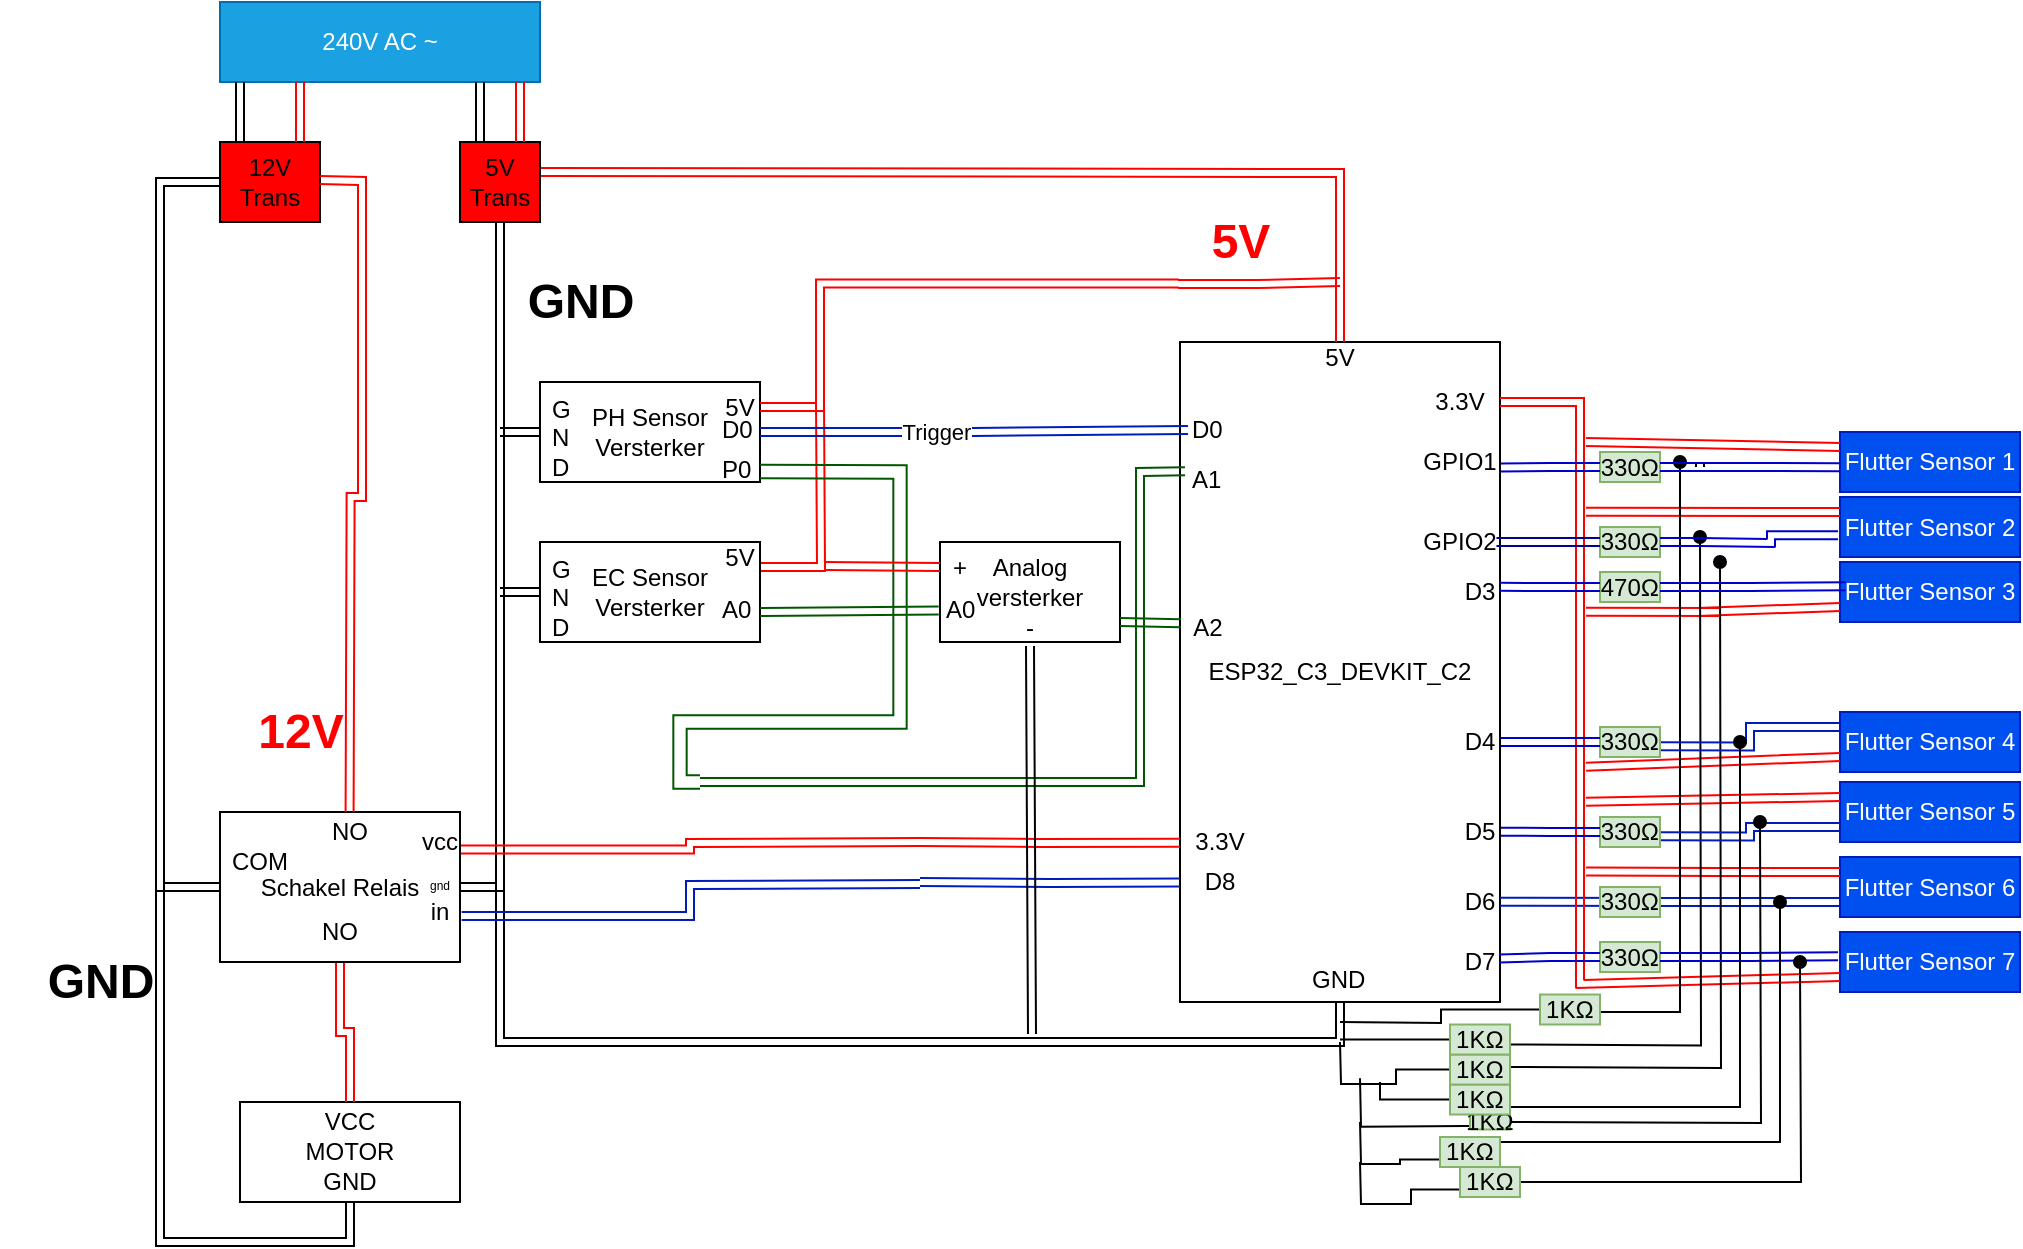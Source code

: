 <mxfile version="25.0.3">
  <diagram name="Pagina-1" id="FTkDus6LmI__mnNcwHTE">
    <mxGraphModel dx="2327" dy="861" grid="1" gridSize="10" guides="1" tooltips="1" connect="1" arrows="1" fold="1" page="1" pageScale="1" pageWidth="827" pageHeight="1169" math="0" shadow="0">
      <root>
        <mxCell id="0" />
        <mxCell id="1" parent="0" />
        <mxCell id="SRVCZ6UlInMh2GYLfJY8-31" value="Flutter Sensor 1" style="html=1;whiteSpace=wrap;fillColor=#0050ef;fontColor=#ffffff;strokeColor=#001DBC;" parent="1" vertex="1">
          <mxGeometry x="730" y="225" width="90" height="30" as="geometry" />
        </mxCell>
        <mxCell id="SRVCZ6UlInMh2GYLfJY8-32" value="Flutter Sensor 2" style="html=1;whiteSpace=wrap;fillColor=#0050ef;fontColor=#ffffff;strokeColor=#001DBC;" parent="1" vertex="1">
          <mxGeometry x="730" y="257.5" width="90" height="30" as="geometry" />
        </mxCell>
        <mxCell id="SRVCZ6UlInMh2GYLfJY8-33" value="Flutter Sensor 3" style="html=1;whiteSpace=wrap;fillColor=#0050ef;fontColor=#ffffff;strokeColor=#001DBC;" parent="1" vertex="1">
          <mxGeometry x="730" y="290" width="90" height="30" as="geometry" />
        </mxCell>
        <mxCell id="SRVCZ6UlInMh2GYLfJY8-34" value="Flutter Sensor 4" style="html=1;whiteSpace=wrap;fillColor=#0050ef;fontColor=#ffffff;strokeColor=#001DBC;" parent="1" vertex="1">
          <mxGeometry x="730" y="365" width="90" height="30" as="geometry" />
        </mxCell>
        <mxCell id="SRVCZ6UlInMh2GYLfJY8-35" value="Flutter Sensor 5" style="html=1;whiteSpace=wrap;fillColor=#0050ef;fontColor=#ffffff;strokeColor=#001DBC;" parent="1" vertex="1">
          <mxGeometry x="730" y="400" width="90" height="30" as="geometry" />
        </mxCell>
        <mxCell id="SRVCZ6UlInMh2GYLfJY8-36" value="Flutter Sensor 6" style="html=1;whiteSpace=wrap;fillColor=#0050ef;fontColor=#ffffff;strokeColor=#001DBC;" parent="1" vertex="1">
          <mxGeometry x="730" y="437.5" width="90" height="30" as="geometry" />
        </mxCell>
        <mxCell id="SRVCZ6UlInMh2GYLfJY8-37" value="Flutter Sensor 7" style="html=1;whiteSpace=wrap;fillColor=#0050ef;fontColor=#ffffff;strokeColor=#001DBC;" parent="1" vertex="1">
          <mxGeometry x="730" y="475" width="90" height="30" as="geometry" />
        </mxCell>
        <mxCell id="SRVCZ6UlInMh2GYLfJY8-38" value="ESP32_C3_DEVKIT_C2" style="html=1;whiteSpace=wrap;" parent="1" vertex="1">
          <mxGeometry x="400" y="180" width="160" height="330" as="geometry" />
        </mxCell>
        <mxCell id="SRVCZ6UlInMh2GYLfJY8-52" value="" style="edgeStyle=orthogonalEdgeStyle;rounded=0;orthogonalLoop=1;jettySize=auto;exitX=1;exitY=0.25;exitDx=0;exitDy=0;strokeColor=#ff0000;html=1;shape=link;entryX=0.5;entryY=0;entryDx=0;entryDy=0;" parent="1" target="SRVCZ6UlInMh2GYLfJY8-38" edge="1">
          <mxGeometry relative="1" as="geometry">
            <mxPoint x="80" y="95" as="sourcePoint" />
            <mxPoint x="400" y="215" as="targetPoint" />
          </mxGeometry>
        </mxCell>
        <mxCell id="SRVCZ6UlInMh2GYLfJY8-93" style="edgeStyle=orthogonalEdgeStyle;rounded=0;orthogonalLoop=1;jettySize=auto;html=1;exitX=0.5;exitY=1;exitDx=0;exitDy=0;entryX=0.5;entryY=1;entryDx=0;entryDy=0;shape=link;" parent="1" source="SRVCZ6UlInMh2GYLfJY8-45" target="SRVCZ6UlInMh2GYLfJY8-38" edge="1">
          <mxGeometry relative="1" as="geometry" />
        </mxCell>
        <mxCell id="SRVCZ6UlInMh2GYLfJY8-45" value="5V&lt;div&gt;Trans&lt;/div&gt;" style="html=1;whiteSpace=wrap;fillColor=#ff0101;" parent="1" vertex="1">
          <mxGeometry x="40" y="80" width="40" height="40" as="geometry" />
        </mxCell>
        <mxCell id="SRVCZ6UlInMh2GYLfJY8-48" value="12V&lt;div&gt;Trans&lt;/div&gt;" style="html=1;whiteSpace=wrap;fillColor=#ff0000;" parent="1" vertex="1">
          <mxGeometry x="-80" y="80" width="50" height="40" as="geometry" />
        </mxCell>
        <mxCell id="SRVCZ6UlInMh2GYLfJY8-49" value="5V&lt;div&gt;&lt;br&gt;&lt;/div&gt;" style="text;html=1;align=center;verticalAlign=middle;whiteSpace=wrap;rounded=0;" parent="1" vertex="1">
          <mxGeometry x="450" y="180" width="60" height="30" as="geometry" />
        </mxCell>
        <mxCell id="SRVCZ6UlInMh2GYLfJY8-54" value="&lt;font color=&quot;#ff0000&quot;&gt;5V&lt;/font&gt;" style="text;strokeColor=none;fillColor=none;html=1;fontSize=24;fontStyle=1;verticalAlign=middle;align=center;" parent="1" vertex="1">
          <mxGeometry x="380" y="110" width="100" height="40" as="geometry" />
        </mxCell>
        <mxCell id="SRVCZ6UlInMh2GYLfJY8-56" value="" style="endArrow=classic;html=1;rounded=0;fontColor=#ff0000;strokeColor=#ff0000;shape=link;" parent="1" edge="1">
          <mxGeometry width="50" height="50" relative="1" as="geometry">
            <mxPoint x="399" y="151" as="sourcePoint" />
            <mxPoint x="480" y="150" as="targetPoint" />
            <Array as="points">
              <mxPoint x="399" y="151" />
              <mxPoint x="439" y="151" />
            </Array>
          </mxGeometry>
        </mxCell>
        <mxCell id="SRVCZ6UlInMh2GYLfJY8-72" style="edgeStyle=orthogonalEdgeStyle;rounded=0;orthogonalLoop=1;jettySize=auto;html=1;exitX=0;exitY=0.75;exitDx=0;exitDy=0;entryX=1;entryY=0.766;entryDx=0;entryDy=0;entryPerimeter=0;shape=link;fillColor=#0050ef;strokeColor=#001DBC;" parent="1" edge="1" source="SRVCZ6UlInMh2GYLfJY8-36">
          <mxGeometry relative="1" as="geometry">
            <mxPoint x="670" y="459.6" as="sourcePoint" />
            <mxPoint x="560" y="459.88" as="targetPoint" />
          </mxGeometry>
        </mxCell>
        <mxCell id="SRVCZ6UlInMh2GYLfJY8-78" value="GPIO1" style="text;html=1;align=center;verticalAlign=middle;whiteSpace=wrap;rounded=0;" parent="1" vertex="1">
          <mxGeometry x="520" y="230" width="40" height="20" as="geometry" />
        </mxCell>
        <mxCell id="SRVCZ6UlInMh2GYLfJY8-79" value="GPIO2" style="text;html=1;align=center;verticalAlign=middle;whiteSpace=wrap;rounded=0;" parent="1" vertex="1">
          <mxGeometry x="520" y="270" width="40" height="20" as="geometry" />
        </mxCell>
        <mxCell id="SRVCZ6UlInMh2GYLfJY8-80" value="D3" style="text;html=1;align=center;verticalAlign=middle;whiteSpace=wrap;rounded=0;" parent="1" vertex="1">
          <mxGeometry x="530" y="295" width="40" height="20" as="geometry" />
        </mxCell>
        <mxCell id="SRVCZ6UlInMh2GYLfJY8-81" value="D4" style="text;html=1;align=center;verticalAlign=middle;whiteSpace=wrap;rounded=0;" parent="1" vertex="1">
          <mxGeometry x="530" y="370" width="40" height="20" as="geometry" />
        </mxCell>
        <mxCell id="SRVCZ6UlInMh2GYLfJY8-82" value="D5" style="text;html=1;align=center;verticalAlign=middle;whiteSpace=wrap;rounded=0;" parent="1" vertex="1">
          <mxGeometry x="530" y="415" width="40" height="20" as="geometry" />
        </mxCell>
        <mxCell id="SRVCZ6UlInMh2GYLfJY8-83" value="D6" style="text;html=1;align=center;verticalAlign=middle;whiteSpace=wrap;rounded=0;" parent="1" vertex="1">
          <mxGeometry x="530" y="450" width="40" height="20" as="geometry" />
        </mxCell>
        <mxCell id="SRVCZ6UlInMh2GYLfJY8-84" value="D7" style="text;html=1;align=center;verticalAlign=middle;whiteSpace=wrap;rounded=0;" parent="1" vertex="1">
          <mxGeometry x="530" y="480" width="40" height="20" as="geometry" />
        </mxCell>
        <mxCell id="SRVCZ6UlInMh2GYLfJY8-99" style="edgeStyle=orthogonalEdgeStyle;rounded=0;orthogonalLoop=1;jettySize=auto;html=1;exitX=0;exitY=0.5;exitDx=0;exitDy=0;shape=link;" parent="1" source="SRVCZ6UlInMh2GYLfJY8-87" edge="1">
          <mxGeometry relative="1" as="geometry">
            <mxPoint x="60" y="225.241" as="targetPoint" />
          </mxGeometry>
        </mxCell>
        <mxCell id="SRVCZ6UlInMh2GYLfJY8-87" value="PH Sensor Versterker" style="html=1;whiteSpace=wrap;" parent="1" vertex="1">
          <mxGeometry x="80" y="200" width="110" height="50" as="geometry" />
        </mxCell>
        <mxCell id="SRVCZ6UlInMh2GYLfJY8-92" style="edgeStyle=orthogonalEdgeStyle;rounded=0;orthogonalLoop=1;jettySize=auto;html=1;exitX=1;exitY=0.25;exitDx=0;exitDy=0;shape=link;strokeColor=#ff0000;" parent="1" source="SRVCZ6UlInMh2GYLfJY8-88" edge="1">
          <mxGeometry relative="1" as="geometry">
            <mxPoint x="220" y="210" as="targetPoint" />
          </mxGeometry>
        </mxCell>
        <mxCell id="SRVCZ6UlInMh2GYLfJY8-100" style="edgeStyle=orthogonalEdgeStyle;rounded=0;orthogonalLoop=1;jettySize=auto;html=1;exitX=0;exitY=0.5;exitDx=0;exitDy=0;shape=link;" parent="1" source="SRVCZ6UlInMh2GYLfJY8-88" edge="1">
          <mxGeometry relative="1" as="geometry">
            <mxPoint x="60" y="305.241" as="targetPoint" />
          </mxGeometry>
        </mxCell>
        <mxCell id="SRVCZ6UlInMh2GYLfJY8-88" value="EC Sensor Versterker" style="html=1;whiteSpace=wrap;" parent="1" vertex="1">
          <mxGeometry x="80" y="280" width="110" height="50" as="geometry" />
        </mxCell>
        <mxCell id="SRVCZ6UlInMh2GYLfJY8-91" style="edgeStyle=orthogonalEdgeStyle;rounded=0;orthogonalLoop=1;jettySize=auto;html=1;exitX=1;exitY=0.25;exitDx=0;exitDy=0;entryX=0.194;entryY=1.019;entryDx=0;entryDy=0;entryPerimeter=0;shape=link;strokeColor=#ff0000;" parent="1" source="SRVCZ6UlInMh2GYLfJY8-87" target="SRVCZ6UlInMh2GYLfJY8-54" edge="1">
          <mxGeometry relative="1" as="geometry">
            <Array as="points">
              <mxPoint x="220" y="213" />
              <mxPoint x="220" y="151" />
            </Array>
          </mxGeometry>
        </mxCell>
        <mxCell id="SRVCZ6UlInMh2GYLfJY8-95" value="GND" style="text;strokeColor=none;fillColor=none;html=1;fontSize=24;fontStyle=1;verticalAlign=middle;align=center;" parent="1" vertex="1">
          <mxGeometry x="50" y="140" width="100" height="40" as="geometry" />
        </mxCell>
        <mxCell id="SRVCZ6UlInMh2GYLfJY8-98" value="GND" style="text;strokeColor=none;fillColor=none;spacingLeft=4;spacingRight=4;overflow=hidden;rotatable=0;points=[[0,0.5],[1,0.5]];portConstraint=eastwest;fontSize=12;whiteSpace=wrap;html=1;" parent="1" vertex="1">
          <mxGeometry x="460" y="485" width="40" height="30" as="geometry" />
        </mxCell>
        <mxCell id="SRVCZ6UlInMh2GYLfJY8-104" value="A0" style="text;strokeColor=none;fillColor=none;spacingLeft=4;spacingRight=4;overflow=hidden;rotatable=0;points=[[0,0.5],[1,0.5]];portConstraint=eastwest;fontSize=12;whiteSpace=wrap;html=1;" parent="1" vertex="1">
          <mxGeometry x="165" y="300" width="40" height="30" as="geometry" />
        </mxCell>
        <mxCell id="SRVCZ6UlInMh2GYLfJY8-105" style="edgeStyle=orthogonalEdgeStyle;rounded=0;orthogonalLoop=1;jettySize=auto;html=1;exitX=1;exitY=0.5;exitDx=0;exitDy=0;shape=link;fillColor=#0050ef;strokeColor=#001DBC;" parent="1" source="SRVCZ6UlInMh2GYLfJY8-87" edge="1">
          <mxGeometry relative="1" as="geometry">
            <mxPoint x="404" y="224" as="targetPoint" />
          </mxGeometry>
        </mxCell>
        <mxCell id="SRVCZ6UlInMh2GYLfJY8-122" value="Trigger" style="edgeLabel;html=1;align=center;verticalAlign=middle;resizable=0;points=[];" parent="SRVCZ6UlInMh2GYLfJY8-105" vertex="1" connectable="0">
          <mxGeometry x="-0.121" y="-1" relative="1" as="geometry">
            <mxPoint x="-7" y="-1" as="offset" />
          </mxGeometry>
        </mxCell>
        <mxCell id="SRVCZ6UlInMh2GYLfJY8-107" value="D0" style="text;strokeColor=none;fillColor=none;spacingLeft=4;spacingRight=4;overflow=hidden;rotatable=0;points=[[0,0.5],[1,0.5]];portConstraint=eastwest;fontSize=12;whiteSpace=wrap;html=1;" parent="1" vertex="1">
          <mxGeometry x="400" y="210" width="40" height="30" as="geometry" />
        </mxCell>
        <mxCell id="SRVCZ6UlInMh2GYLfJY8-108" value="A1" style="text;strokeColor=none;fillColor=none;spacingLeft=4;spacingRight=4;overflow=hidden;rotatable=0;points=[[0,0.5],[1,0.5]];portConstraint=eastwest;fontSize=12;whiteSpace=wrap;html=1;" parent="1" vertex="1">
          <mxGeometry x="400" y="235" width="40" height="30" as="geometry" />
        </mxCell>
        <mxCell id="SRVCZ6UlInMh2GYLfJY8-114" value="5V&lt;div&gt;&lt;br&gt;&lt;/div&gt;" style="text;html=1;align=center;verticalAlign=middle;whiteSpace=wrap;rounded=0;" parent="1" vertex="1">
          <mxGeometry x="165" y="220" width="30" as="geometry" />
        </mxCell>
        <mxCell id="SRVCZ6UlInMh2GYLfJY8-115" style="edgeStyle=orthogonalEdgeStyle;rounded=0;orthogonalLoop=1;jettySize=auto;html=1;entryX=0;entryY=0;entryDx=0;entryDy=0;" parent="1" source="SRVCZ6UlInMh2GYLfJY8-114" target="SRVCZ6UlInMh2GYLfJY8-114" edge="1">
          <mxGeometry relative="1" as="geometry" />
        </mxCell>
        <mxCell id="SRVCZ6UlInMh2GYLfJY8-116" value="5V&lt;div&gt;&lt;br&gt;&lt;/div&gt;" style="text;html=1;align=center;verticalAlign=middle;whiteSpace=wrap;rounded=0;" parent="1" vertex="1">
          <mxGeometry x="170" y="290" width="20" height="10" as="geometry" />
        </mxCell>
        <mxCell id="SRVCZ6UlInMh2GYLfJY8-119" value="G&lt;div&gt;N&lt;/div&gt;&lt;div&gt;D&lt;/div&gt;" style="text;strokeColor=none;fillColor=none;spacingLeft=4;spacingRight=4;overflow=hidden;rotatable=0;points=[[0,0.5],[1,0.5]];portConstraint=eastwest;fontSize=12;whiteSpace=wrap;html=1;" parent="1" vertex="1">
          <mxGeometry x="80" y="280" width="40" height="50" as="geometry" />
        </mxCell>
        <mxCell id="SRVCZ6UlInMh2GYLfJY8-120" value="G&lt;div&gt;N&lt;/div&gt;&lt;div&gt;D&lt;/div&gt;" style="text;strokeColor=none;fillColor=none;spacingLeft=4;spacingRight=4;overflow=hidden;rotatable=0;points=[[0,0.5],[1,0.5]];portConstraint=eastwest;fontSize=12;whiteSpace=wrap;html=1;" parent="1" vertex="1">
          <mxGeometry x="80" y="200" width="40" height="50" as="geometry" />
        </mxCell>
        <mxCell id="SRVCZ6UlInMh2GYLfJY8-121" value="D0" style="text;strokeColor=none;fillColor=none;spacingLeft=4;spacingRight=4;overflow=hidden;rotatable=0;points=[[0,0.5],[1,0.5]];portConstraint=eastwest;fontSize=12;whiteSpace=wrap;html=1;" parent="1" vertex="1">
          <mxGeometry x="165" y="210" width="40" height="30" as="geometry" />
        </mxCell>
        <mxCell id="SRVCZ6UlInMh2GYLfJY8-123" value="P0" style="text;strokeColor=none;fillColor=none;spacingLeft=4;spacingRight=4;overflow=hidden;rotatable=0;points=[[0,0.5],[1,0.5]];portConstraint=eastwest;fontSize=12;whiteSpace=wrap;html=1;" parent="1" vertex="1">
          <mxGeometry x="165" y="230" width="40" height="30" as="geometry" />
        </mxCell>
        <mxCell id="SRVCZ6UlInMh2GYLfJY8-124" value="MOTOR" style="html=1;whiteSpace=wrap;" parent="1" vertex="1">
          <mxGeometry x="-70" y="560" width="110" height="50" as="geometry" />
        </mxCell>
        <mxCell id="SRVCZ6UlInMh2GYLfJY8-127" value="&lt;div&gt;3.3V&lt;span style=&quot;color: rgba(0, 0, 0, 0); font-family: monospace; font-size: 0px; text-align: start; text-wrap: nowrap; background-color: initial;&quot;&gt;%3CmxGraphModel%3E%3Croot%3E%3CmxCell%20id%3D%220%22%2F%3E%3CmxCell%20id%3D%221%22%20parent%3D%220%22%2F%3E%3CmxCell%20id%3D%222%22%20value%3D%225V%26lt%3Bdiv%26gt%3B%26lt%3Bbr%26gt%3B%26lt%3B%2Fdiv%26gt%3B%22%20style%3D%22text%3Bhtml%3D1%3Balign%3Dcenter%3BverticalAlign%3Dmiddle%3BwhiteSpace%3Dwrap%3Brounded%3D0%3B%22%20vertex%3D%221%22%20parent%3D%221%22%3E%3CmxGeometry%20x%3D%22370%22%20y%3D%22190%22%20width%3D%2260%22%20height%3D%2230%22%20as%3D%22geometry%22%2F%3E%3C%2FmxCell%3E%3C%2Froot%3E%3C%2FmxGraphModel%3E&lt;/span&gt;&lt;/div&gt;" style="text;html=1;align=center;verticalAlign=middle;whiteSpace=wrap;rounded=0;" parent="1" vertex="1">
          <mxGeometry x="390" y="415" width="60" height="30" as="geometry" />
        </mxCell>
        <mxCell id="SRVCZ6UlInMh2GYLfJY8-129" style="edgeStyle=orthogonalEdgeStyle;rounded=0;orthogonalLoop=1;jettySize=auto;html=1;exitX=1;exitY=0.5;exitDx=0;exitDy=0;entryX=0.167;entryY=0.511;entryDx=0;entryDy=0;entryPerimeter=0;shape=link;strokeColor=#ff0000;" parent="1" target="SRVCZ6UlInMh2GYLfJY8-127" edge="1">
          <mxGeometry relative="1" as="geometry">
            <mxPoint x="270" y="430" as="sourcePoint" />
          </mxGeometry>
        </mxCell>
        <mxCell id="SRVCZ6UlInMh2GYLfJY8-130" style="edgeStyle=orthogonalEdgeStyle;rounded=0;orthogonalLoop=1;jettySize=auto;html=1;exitX=1;exitY=0.75;exitDx=0;exitDy=0;entryX=0;entryY=0.819;entryDx=0;entryDy=0;entryPerimeter=0;shape=link;fillColor=#0050ef;strokeColor=#001DBC;" parent="1" target="SRVCZ6UlInMh2GYLfJY8-38" edge="1">
          <mxGeometry relative="1" as="geometry">
            <mxPoint x="270" y="450" as="sourcePoint" />
          </mxGeometry>
        </mxCell>
        <mxCell id="SRVCZ6UlInMh2GYLfJY8-131" value="D8" style="text;html=1;align=center;verticalAlign=middle;whiteSpace=wrap;rounded=0;" parent="1" vertex="1">
          <mxGeometry x="400" y="440" width="40" height="20" as="geometry" />
        </mxCell>
        <mxCell id="SRVCZ6UlInMh2GYLfJY8-135" style="edgeStyle=orthogonalEdgeStyle;rounded=0;orthogonalLoop=1;jettySize=auto;html=1;exitX=1;exitY=0.25;exitDx=0;exitDy=0;shape=link;strokeColor=#ff0000;" parent="1" source="SRVCZ6UlInMh2GYLfJY8-133" edge="1">
          <mxGeometry relative="1" as="geometry">
            <mxPoint x="270" y="430" as="targetPoint" />
          </mxGeometry>
        </mxCell>
        <mxCell id="SRVCZ6UlInMh2GYLfJY8-136" style="edgeStyle=orthogonalEdgeStyle;rounded=0;orthogonalLoop=1;jettySize=auto;html=1;exitX=1;exitY=0.5;exitDx=0;exitDy=0;shape=link;" parent="1" source="SRVCZ6UlInMh2GYLfJY8-133" edge="1">
          <mxGeometry relative="1" as="geometry">
            <mxPoint x="60.0" y="439.879" as="targetPoint" />
          </mxGeometry>
        </mxCell>
        <mxCell id="SRVCZ6UlInMh2GYLfJY8-139" style="edgeStyle=orthogonalEdgeStyle;rounded=0;orthogonalLoop=1;jettySize=auto;html=1;exitX=0;exitY=0.5;exitDx=0;exitDy=0;shape=link;" parent="1" source="SRVCZ6UlInMh2GYLfJY8-133" edge="1">
          <mxGeometry relative="1" as="geometry">
            <mxPoint x="-110.0" y="439.879" as="targetPoint" />
          </mxGeometry>
        </mxCell>
        <mxCell id="SRVCZ6UlInMh2GYLfJY8-140" style="edgeStyle=orthogonalEdgeStyle;rounded=0;orthogonalLoop=1;jettySize=auto;html=1;exitX=0.5;exitY=1;exitDx=0;exitDy=0;entryX=0.5;entryY=0;entryDx=0;entryDy=0;shape=link;strokeColor=#ff0000;" parent="1" source="SRVCZ6UlInMh2GYLfJY8-133" target="SRVCZ6UlInMh2GYLfJY8-124" edge="1">
          <mxGeometry relative="1" as="geometry" />
        </mxCell>
        <mxCell id="SRVCZ6UlInMh2GYLfJY8-133" value="Schakel Relais" style="html=1;whiteSpace=wrap;movable=1;resizable=1;rotatable=1;deletable=1;editable=1;locked=0;connectable=1;align=center;" parent="1" vertex="1">
          <mxGeometry x="-80" y="415" width="120" height="75" as="geometry" />
        </mxCell>
        <mxCell id="SRVCZ6UlInMh2GYLfJY8-134" style="edgeStyle=orthogonalEdgeStyle;rounded=0;orthogonalLoop=1;jettySize=auto;html=1;entryX=1.007;entryY=0.693;entryDx=0;entryDy=0;entryPerimeter=0;shape=link;strokeColor=#001DBC;fillColor=#0050ef;" parent="1" target="SRVCZ6UlInMh2GYLfJY8-133" edge="1">
          <mxGeometry relative="1" as="geometry">
            <mxPoint x="270" y="451" as="sourcePoint" />
          </mxGeometry>
        </mxCell>
        <mxCell id="SRVCZ6UlInMh2GYLfJY8-137" style="edgeStyle=orthogonalEdgeStyle;rounded=0;orthogonalLoop=1;jettySize=auto;html=1;exitX=1;exitY=0.5;exitDx=0;exitDy=0;entryX=0.54;entryY=0.013;entryDx=0;entryDy=0;entryPerimeter=0;shape=link;strokeColor=#ff0000;" parent="1" edge="1">
          <mxGeometry relative="1" as="geometry">
            <mxPoint x="-30" y="99.02" as="sourcePoint" />
            <mxPoint x="-15.2" y="414.995" as="targetPoint" />
          </mxGeometry>
        </mxCell>
        <mxCell id="SRVCZ6UlInMh2GYLfJY8-141" value="GND" style="text;strokeColor=none;fillColor=none;html=1;fontSize=24;fontStyle=1;verticalAlign=middle;align=center;" parent="1" vertex="1">
          <mxGeometry x="-190" y="480" width="100" height="40" as="geometry" />
        </mxCell>
        <mxCell id="SRVCZ6UlInMh2GYLfJY8-142" value="&lt;font color=&quot;#ff0000&quot;&gt;12V&lt;/font&gt;" style="text;strokeColor=none;fillColor=none;html=1;fontSize=24;fontStyle=1;verticalAlign=middle;align=center;" parent="1" vertex="1">
          <mxGeometry x="-90" y="355" width="100" height="40" as="geometry" />
        </mxCell>
        <mxCell id="RLYcNtaCoqPoEK_IuRuL-2" value="240V AC ~" style="html=1;whiteSpace=wrap;fillColor=#1ba1e2;strokeColor=#006EAF;fontColor=#ffffff;" parent="1" vertex="1">
          <mxGeometry x="-80" y="10" width="160" height="40" as="geometry" />
        </mxCell>
        <mxCell id="RLYcNtaCoqPoEK_IuRuL-3" style="edgeStyle=orthogonalEdgeStyle;rounded=0;orthogonalLoop=1;jettySize=auto;html=1;entryX=0.5;entryY=1;entryDx=0;entryDy=0;shape=link;" parent="1" edge="1">
          <mxGeometry relative="1" as="geometry">
            <Array as="points">
              <mxPoint x="-110" y="100" />
              <mxPoint x="-110" y="630" />
              <mxPoint x="-15" y="630" />
            </Array>
            <mxPoint x="-80" y="100" as="sourcePoint" />
            <mxPoint x="-15" y="610" as="targetPoint" />
          </mxGeometry>
        </mxCell>
        <mxCell id="RLYcNtaCoqPoEK_IuRuL-5" value="" style="shape=link;html=1;rounded=0;fontSize=12;startSize=8;endSize=8;curved=1;" parent="1" edge="1">
          <mxGeometry width="100" relative="1" as="geometry">
            <mxPoint x="-70" y="50" as="sourcePoint" />
            <mxPoint x="-70" y="80" as="targetPoint" />
            <Array as="points">
              <mxPoint x="-70" y="60" />
              <mxPoint x="-70" y="70" />
            </Array>
          </mxGeometry>
        </mxCell>
        <mxCell id="RLYcNtaCoqPoEK_IuRuL-6" value="" style="shape=link;html=1;rounded=0;fontSize=12;startSize=8;endSize=8;curved=1;strokeColor=#ff0000;" parent="1" edge="1">
          <mxGeometry width="100" relative="1" as="geometry">
            <mxPoint x="-40" y="50" as="sourcePoint" />
            <mxPoint x="-40" y="80" as="targetPoint" />
            <Array as="points">
              <mxPoint x="-40" y="60" />
              <mxPoint x="-40" y="70" />
            </Array>
          </mxGeometry>
        </mxCell>
        <mxCell id="RLYcNtaCoqPoEK_IuRuL-7" value="" style="shape=link;html=1;rounded=0;fontSize=12;startSize=8;endSize=8;curved=1;" parent="1" edge="1">
          <mxGeometry width="100" relative="1" as="geometry">
            <mxPoint x="50" y="50" as="sourcePoint" />
            <mxPoint x="50" y="80" as="targetPoint" />
            <Array as="points">
              <mxPoint x="50" y="60" />
              <mxPoint x="50" y="70" />
            </Array>
          </mxGeometry>
        </mxCell>
        <mxCell id="RLYcNtaCoqPoEK_IuRuL-8" value="" style="shape=link;html=1;rounded=0;fontSize=12;startSize=8;endSize=8;curved=1;strokeColor=#ff0000;" parent="1" edge="1">
          <mxGeometry width="100" relative="1" as="geometry">
            <mxPoint x="70" y="50" as="sourcePoint" />
            <mxPoint x="70" y="80" as="targetPoint" />
            <Array as="points">
              <mxPoint x="70" y="60" />
              <mxPoint x="70" y="70" />
            </Array>
          </mxGeometry>
        </mxCell>
        <mxCell id="dKXxmkFowqUNyAQcC725-22" style="edgeStyle=orthogonalEdgeStyle;rounded=0;orthogonalLoop=1;jettySize=auto;html=1;exitX=0.5;exitY=1;exitDx=0;exitDy=0;" parent="1" source="SRVCZ6UlInMh2GYLfJY8-78" target="SRVCZ6UlInMh2GYLfJY8-78" edge="1">
          <mxGeometry relative="1" as="geometry" />
        </mxCell>
        <mxCell id="dKXxmkFowqUNyAQcC725-24" value="&lt;div&gt;3.3V&lt;span style=&quot;color: rgba(0, 0, 0, 0); font-family: monospace; font-size: 0px; text-align: start; text-wrap: nowrap; background-color: initial;&quot;&gt;%3CmxGraphModel%3E%3Croot%3E%3CmxCell%20id%3D%220%22%2F%3E%3CmxCell%20id%3D%221%22%20parent%3D%220%22%2F%3E%3CmxCell%20id%3D%222%22%20value%3D%225V%26lt%3Bdiv%26gt%3B%26lt%3Bbr%26gt%3B%26lt%3B%2Fdiv%26gt%3B%22%20style%3D%22text%3Bhtml%3D1%3Balign%3Dcenter%3BverticalAlign%3Dmiddle%3BwhiteSpace%3Dwrap%3Brounded%3D0%3B%22%20vertex%3D%221%22%20parent%3D%221%22%3E%3CmxGeometry%20x%3D%22370%22%20y%3D%22190%22%20width%3D%2260%22%20height%3D%2230%22%20as%3D%22geometry%22%2F%3E%3C%2FmxCell%3E%3C%2Froot%3E%3C%2FmxGraphModel%3E&lt;/span&gt;&lt;/div&gt;" style="text;html=1;align=center;verticalAlign=middle;whiteSpace=wrap;rounded=0;" parent="1" vertex="1">
          <mxGeometry x="510" y="195" width="60" height="30" as="geometry" />
        </mxCell>
        <mxCell id="dKXxmkFowqUNyAQcC725-25" value="" style="shape=link;html=1;rounded=0;strokeColor=#FF0000;entryX=0;entryY=0.75;entryDx=0;entryDy=0;" parent="1" edge="1" target="SRVCZ6UlInMh2GYLfJY8-37">
          <mxGeometry width="100" relative="1" as="geometry">
            <mxPoint x="560" y="210" as="sourcePoint" />
            <mxPoint x="660" y="500" as="targetPoint" />
            <Array as="points">
              <mxPoint x="600" y="210" />
              <mxPoint x="600" y="501" />
            </Array>
          </mxGeometry>
        </mxCell>
        <mxCell id="dKXxmkFowqUNyAQcC725-39" value="&lt;p class=&quot;MsoNormal&quot;&gt;330Ω&lt;/p&gt;" style="rounded=0;whiteSpace=wrap;html=1;fillColor=#d5e8d4;strokeColor=#82b366;" parent="1" vertex="1">
          <mxGeometry x="610" y="452.5" width="30" height="15" as="geometry" />
        </mxCell>
        <mxCell id="dKXxmkFowqUNyAQcC725-47" value="" style="shape=link;html=1;rounded=0;strokeColor=#FF0000;entryX=0;entryY=0.25;entryDx=0;entryDy=0;" parent="1" edge="1" target="SRVCZ6UlInMh2GYLfJY8-31">
          <mxGeometry width="100" relative="1" as="geometry">
            <mxPoint x="603" y="230" as="sourcePoint" />
            <mxPoint x="660" y="230" as="targetPoint" />
          </mxGeometry>
        </mxCell>
        <mxCell id="dKXxmkFowqUNyAQcC725-48" value="" style="shape=link;html=1;rounded=0;strokeColor=#FF0000;entryX=0;entryY=0.25;entryDx=0;entryDy=0;" parent="1" target="SRVCZ6UlInMh2GYLfJY8-32" edge="1">
          <mxGeometry width="100" relative="1" as="geometry">
            <mxPoint x="603" y="264.86" as="sourcePoint" />
            <mxPoint x="630" y="264.86" as="targetPoint" />
            <Array as="points">
              <mxPoint x="610" y="264.86" />
            </Array>
          </mxGeometry>
        </mxCell>
        <mxCell id="dKXxmkFowqUNyAQcC725-49" value="" style="shape=link;html=1;rounded=0;strokeColor=#FF0000;" parent="1" edge="1">
          <mxGeometry width="100" relative="1" as="geometry">
            <mxPoint x="603" y="314.86" as="sourcePoint" />
            <mxPoint x="670" y="315" as="targetPoint" />
          </mxGeometry>
        </mxCell>
        <mxCell id="dKXxmkFowqUNyAQcC725-50" value="" style="shape=link;html=1;rounded=0;strokeColor=#FF0000;entryX=0;entryY=0.75;entryDx=0;entryDy=0;" parent="1" edge="1" target="SRVCZ6UlInMh2GYLfJY8-34">
          <mxGeometry width="100" relative="1" as="geometry">
            <mxPoint x="603" y="392.36" as="sourcePoint" />
            <mxPoint x="660" y="392" as="targetPoint" />
          </mxGeometry>
        </mxCell>
        <mxCell id="dKXxmkFowqUNyAQcC725-51" value="" style="shape=link;html=1;rounded=0;strokeColor=#FF0000;entryX=0;entryY=0.25;entryDx=0;entryDy=0;" parent="1" target="SRVCZ6UlInMh2GYLfJY8-35" edge="1">
          <mxGeometry width="100" relative="1" as="geometry">
            <mxPoint x="603" y="409.86" as="sourcePoint" />
            <mxPoint x="630" y="409.86" as="targetPoint" />
          </mxGeometry>
        </mxCell>
        <mxCell id="dKXxmkFowqUNyAQcC725-52" value="" style="shape=link;html=1;rounded=0;strokeColor=#FF0000;" parent="1" edge="1">
          <mxGeometry width="100" relative="1" as="geometry">
            <mxPoint x="603" y="444.72" as="sourcePoint" />
            <mxPoint x="670" y="445" as="targetPoint" />
          </mxGeometry>
        </mxCell>
        <mxCell id="dKXxmkFowqUNyAQcC725-61" value="" style="shape=link;html=1;rounded=0;strokeColor=#FF0000;entryX=0;entryY=0.75;entryDx=0;entryDy=0;" parent="1" edge="1" target="SRVCZ6UlInMh2GYLfJY8-33">
          <mxGeometry width="100" relative="1" as="geometry">
            <mxPoint x="659" y="315" as="sourcePoint" />
            <mxPoint x="670" y="315.14" as="targetPoint" />
            <Array as="points" />
          </mxGeometry>
        </mxCell>
        <mxCell id="dKXxmkFowqUNyAQcC725-64" value="" style="shape=link;html=1;rounded=0;strokeColor=#FF0000;entryX=0;entryY=0.25;entryDx=0;entryDy=0;" parent="1" edge="1" target="SRVCZ6UlInMh2GYLfJY8-36">
          <mxGeometry width="100" relative="1" as="geometry">
            <mxPoint x="660" y="445" as="sourcePoint" />
            <mxPoint x="671" y="445.14" as="targetPoint" />
            <Array as="points" />
          </mxGeometry>
        </mxCell>
        <mxCell id="dKXxmkFowqUNyAQcC725-67" value="" style="shape=link;html=1;rounded=0;fillColor=#008a00;strokeColor=#005700;" parent="1" edge="1">
          <mxGeometry width="100" relative="1" as="geometry">
            <mxPoint x="160" y="400" as="sourcePoint" />
            <mxPoint x="402.5" y="244.66" as="targetPoint" />
            <Array as="points">
              <mxPoint x="380" y="400" />
              <mxPoint x="380" y="330" />
              <mxPoint x="380" y="245" />
            </Array>
          </mxGeometry>
        </mxCell>
        <mxCell id="dKXxmkFowqUNyAQcC725-70" value="" style="shape=link;html=1;rounded=0;width=6.667;entryX=0.25;entryY=0;entryDx=0;entryDy=0;fillColor=#008a00;strokeColor=#005700;" parent="1" edge="1">
          <mxGeometry width="100" relative="1" as="geometry">
            <mxPoint x="190" y="244.76" as="sourcePoint" />
            <mxPoint x="160" y="400" as="targetPoint" />
            <Array as="points">
              <mxPoint x="260" y="245" />
              <mxPoint x="260" y="370" />
              <mxPoint x="150" y="370" />
              <mxPoint x="150" y="400" />
            </Array>
          </mxGeometry>
        </mxCell>
        <mxCell id="dKXxmkFowqUNyAQcC725-82" value="" style="rounded=0;whiteSpace=wrap;html=1;" parent="1" vertex="1">
          <mxGeometry x="280" y="280" width="90" height="50" as="geometry" />
        </mxCell>
        <mxCell id="dKXxmkFowqUNyAQcC725-83" value="" style="shape=link;html=1;rounded=0;entryX=0;entryY=0.25;entryDx=0;entryDy=0;strokeColor=#FF0000;" parent="1" target="dKXxmkFowqUNyAQcC725-82" edge="1">
          <mxGeometry width="100" relative="1" as="geometry">
            <mxPoint x="222" y="292" as="sourcePoint" />
            <mxPoint x="272" y="292" as="targetPoint" />
          </mxGeometry>
        </mxCell>
        <mxCell id="dKXxmkFowqUNyAQcC725-84" value="Analog&lt;div&gt;versterker&lt;/div&gt;" style="text;html=1;align=center;verticalAlign=middle;whiteSpace=wrap;rounded=0;" parent="1" vertex="1">
          <mxGeometry x="295" y="285" width="60" height="30" as="geometry" />
        </mxCell>
        <mxCell id="dKXxmkFowqUNyAQcC725-85" value="+" style="text;html=1;align=center;verticalAlign=middle;whiteSpace=wrap;rounded=0;" parent="1" vertex="1">
          <mxGeometry x="260" y="277.5" width="60" height="30" as="geometry" />
        </mxCell>
        <mxCell id="dKXxmkFowqUNyAQcC725-86" value="-" style="text;html=1;align=center;verticalAlign=middle;whiteSpace=wrap;rounded=0;" parent="1" vertex="1">
          <mxGeometry x="295" y="307.5" width="60" height="30" as="geometry" />
        </mxCell>
        <mxCell id="dKXxmkFowqUNyAQcC725-88" value="" style="shape=link;html=1;rounded=0;" parent="1" edge="1">
          <mxGeometry width="100" relative="1" as="geometry">
            <mxPoint x="325" y="332" as="sourcePoint" />
            <mxPoint x="326" y="526" as="targetPoint" />
          </mxGeometry>
        </mxCell>
        <mxCell id="dKXxmkFowqUNyAQcC725-89" value="" style="shape=link;html=1;rounded=0;entryX=-0.007;entryY=0.686;entryDx=0;entryDy=0;entryPerimeter=0;fillColor=#008a00;strokeColor=#005700;" parent="1" target="dKXxmkFowqUNyAQcC725-82" edge="1">
          <mxGeometry width="100" relative="1" as="geometry">
            <mxPoint x="190" y="315" as="sourcePoint" />
            <mxPoint x="290" y="315" as="targetPoint" />
          </mxGeometry>
        </mxCell>
        <mxCell id="dKXxmkFowqUNyAQcC725-90" value="A0" style="text;strokeColor=none;fillColor=none;spacingLeft=4;spacingRight=4;overflow=hidden;rotatable=0;points=[[0,0.5],[1,0.5]];portConstraint=eastwest;fontSize=12;whiteSpace=wrap;html=1;" parent="1" vertex="1">
          <mxGeometry x="277" y="300" width="40" height="30" as="geometry" />
        </mxCell>
        <mxCell id="dKXxmkFowqUNyAQcC725-91" value="vcc" style="text;html=1;align=center;verticalAlign=middle;whiteSpace=wrap;rounded=0;" parent="1" vertex="1">
          <mxGeometry y="415" width="60" height="30" as="geometry" />
        </mxCell>
        <mxCell id="dKXxmkFowqUNyAQcC725-93" value="&lt;font style=&quot;font-size: 6px;&quot;&gt;gnd&lt;/font&gt;" style="text;html=1;align=center;verticalAlign=middle;whiteSpace=wrap;rounded=0;" parent="1" vertex="1">
          <mxGeometry y="435" width="60" height="30" as="geometry" />
        </mxCell>
        <mxCell id="dKXxmkFowqUNyAQcC725-94" value="in" style="text;html=1;align=center;verticalAlign=middle;whiteSpace=wrap;rounded=0;" parent="1" vertex="1">
          <mxGeometry y="450" width="60" height="30" as="geometry" />
        </mxCell>
        <mxCell id="dKXxmkFowqUNyAQcC725-95" value="NO" style="text;html=1;align=center;verticalAlign=middle;whiteSpace=wrap;rounded=0;" parent="1" vertex="1">
          <mxGeometry x="-45" y="410" width="60" height="30" as="geometry" />
        </mxCell>
        <mxCell id="dKXxmkFowqUNyAQcC725-96" value="NO" style="text;html=1;align=center;verticalAlign=middle;whiteSpace=wrap;rounded=0;" parent="1" vertex="1">
          <mxGeometry x="-50" y="460" width="60" height="30" as="geometry" />
        </mxCell>
        <mxCell id="dKXxmkFowqUNyAQcC725-97" value="COM" style="text;html=1;align=center;verticalAlign=middle;whiteSpace=wrap;rounded=0;" parent="1" vertex="1">
          <mxGeometry x="-90" y="425" width="60" height="30" as="geometry" />
        </mxCell>
        <mxCell id="dKXxmkFowqUNyAQcC725-98" value="VCC" style="text;html=1;align=center;verticalAlign=middle;whiteSpace=wrap;rounded=0;" parent="1" vertex="1">
          <mxGeometry x="-45" y="555" width="60" height="30" as="geometry" />
        </mxCell>
        <mxCell id="dKXxmkFowqUNyAQcC725-99" value="GND" style="text;html=1;align=center;verticalAlign=middle;whiteSpace=wrap;rounded=0;" parent="1" vertex="1">
          <mxGeometry x="-45" y="585" width="60" height="30" as="geometry" />
        </mxCell>
        <mxCell id="dKXxmkFowqUNyAQcC725-100" value="" style="shape=link;html=1;rounded=0;entryX=0.003;entryY=0.426;entryDx=0;entryDy=0;entryPerimeter=0;fillColor=#008a00;strokeColor=#005700;" parent="1" target="SRVCZ6UlInMh2GYLfJY8-38" edge="1">
          <mxGeometry width="100" relative="1" as="geometry">
            <mxPoint x="370" y="320" as="sourcePoint" />
            <mxPoint x="440" y="320" as="targetPoint" />
          </mxGeometry>
        </mxCell>
        <mxCell id="dKXxmkFowqUNyAQcC725-101" value="A2" style="text;html=1;align=center;verticalAlign=middle;whiteSpace=wrap;rounded=0;" parent="1" vertex="1">
          <mxGeometry x="384" y="307.5" width="60" height="30" as="geometry" />
        </mxCell>
        <mxCell id="ytewNe5kIcM--0yOMAbV-22" style="edgeStyle=orthogonalEdgeStyle;rounded=0;orthogonalLoop=1;jettySize=auto;html=1;exitDx=0;exitDy=0;shape=link;" parent="1" edge="1">
          <mxGeometry relative="1" as="geometry">
            <mxPoint x="660" y="240" as="targetPoint" />
            <mxPoint x="660" y="242.5" as="sourcePoint" />
          </mxGeometry>
        </mxCell>
        <mxCell id="-yFfc8xa6IKYSKH2yjwx-6" style="edgeStyle=orthogonalEdgeStyle;rounded=0;orthogonalLoop=1;jettySize=auto;html=1;endArrow=oval;endFill=1;" edge="1" parent="1">
          <mxGeometry relative="1" as="geometry">
            <mxPoint x="650" y="240" as="targetPoint" />
            <mxPoint x="610" y="515" as="sourcePoint" />
            <Array as="points">
              <mxPoint x="650" y="515" />
            </Array>
          </mxGeometry>
        </mxCell>
        <mxCell id="-yFfc8xa6IKYSKH2yjwx-7" style="edgeStyle=orthogonalEdgeStyle;rounded=0;orthogonalLoop=1;jettySize=auto;html=1;exitX=1;exitY=0.25;exitDx=0;exitDy=0;endArrow=oval;endFill=1;" edge="1" parent="1">
          <mxGeometry relative="1" as="geometry">
            <mxPoint x="660" y="277.5" as="targetPoint" />
            <mxPoint x="565" y="531.25" as="sourcePoint" />
          </mxGeometry>
        </mxCell>
        <mxCell id="-yFfc8xa6IKYSKH2yjwx-8" style="edgeStyle=orthogonalEdgeStyle;rounded=0;orthogonalLoop=1;jettySize=auto;html=1;exitX=1;exitY=0.5;exitDx=0;exitDy=0;endArrow=oval;endFill=1;" edge="1" parent="1">
          <mxGeometry relative="1" as="geometry">
            <mxPoint x="670" y="290" as="targetPoint" />
            <mxPoint x="565" y="542.5" as="sourcePoint" />
          </mxGeometry>
        </mxCell>
        <mxCell id="dKXxmkFowqUNyAQcC725-34" value="&lt;p class=&quot;MsoNormal&quot;&gt;&lt;span lang=&quot;NL-BE&quot;&gt;330Ω&lt;/span&gt;&lt;/p&gt;" style="rounded=0;whiteSpace=wrap;html=1;fillColor=#d5e8d4;strokeColor=#82b366;" parent="1" vertex="1">
          <mxGeometry x="610" y="235" width="30" height="15" as="geometry" />
        </mxCell>
        <mxCell id="dKXxmkFowqUNyAQcC725-35" value="&lt;p class=&quot;MsoNormal&quot;&gt;330Ω&lt;/p&gt;" style="rounded=0;whiteSpace=wrap;html=1;fillColor=#d5e8d4;strokeColor=#82b366;" parent="1" vertex="1">
          <mxGeometry x="610" y="272.5" width="30" height="15" as="geometry" />
        </mxCell>
        <mxCell id="dKXxmkFowqUNyAQcC725-36" value="&lt;p class=&quot;MsoNormal&quot;&gt;&lt;span lang=&quot;NL-BE&quot;&gt;470Ω&lt;/span&gt;&lt;/p&gt;" style="rounded=0;whiteSpace=wrap;html=1;fillColor=#d5e8d4;strokeColor=#82b366;" parent="1" vertex="1">
          <mxGeometry x="610" y="295" width="30" height="15" as="geometry" />
        </mxCell>
        <mxCell id="ytewNe5kIcM--0yOMAbV-7" value="" style="edgeStyle=orthogonalEdgeStyle;rounded=0;orthogonalLoop=1;jettySize=auto;html=1;exitX=0;exitY=0.25;exitDx=0;exitDy=0;entryX=1.003;entryY=0.645;entryDx=0;entryDy=0;entryPerimeter=0;shape=link;fillColor=#0050ef;strokeColor=#001DBC;" parent="1" target="dKXxmkFowqUNyAQcC725-37" edge="1" source="SRVCZ6UlInMh2GYLfJY8-34">
          <mxGeometry relative="1" as="geometry">
            <mxPoint x="669.52" y="379.54" as="sourcePoint" />
            <mxPoint x="560" y="379.89" as="targetPoint" />
          </mxGeometry>
        </mxCell>
        <mxCell id="dKXxmkFowqUNyAQcC725-37" value="&lt;p class=&quot;MsoNormal&quot;&gt;330Ω&lt;/p&gt;" style="rounded=0;whiteSpace=wrap;html=1;fillColor=#d5e8d4;strokeColor=#82b366;" parent="1" vertex="1">
          <mxGeometry x="610" y="372.5" width="30" height="15" as="geometry" />
        </mxCell>
        <mxCell id="ytewNe5kIcM--0yOMAbV-8" value="" style="edgeStyle=orthogonalEdgeStyle;rounded=0;orthogonalLoop=1;jettySize=auto;html=1;exitX=0;exitY=0.75;exitDx=0;exitDy=0;entryX=1.003;entryY=0.645;entryDx=0;entryDy=0;entryPerimeter=0;shape=link;fillColor=#0050ef;strokeColor=#001DBC;" parent="1" target="dKXxmkFowqUNyAQcC725-38" edge="1" source="SRVCZ6UlInMh2GYLfJY8-35">
          <mxGeometry relative="1" as="geometry">
            <mxPoint x="669.52" y="425" as="sourcePoint" />
            <mxPoint x="560" y="425.35" as="targetPoint" />
          </mxGeometry>
        </mxCell>
        <mxCell id="dKXxmkFowqUNyAQcC725-38" value="&lt;p class=&quot;MsoNormal&quot;&gt;330Ω&lt;/p&gt;" style="rounded=0;whiteSpace=wrap;html=1;fillColor=#d5e8d4;strokeColor=#82b366;" parent="1" vertex="1">
          <mxGeometry x="610" y="417.5" width="30" height="15" as="geometry" />
        </mxCell>
        <mxCell id="dKXxmkFowqUNyAQcC725-29" value="&lt;p class=&quot;MsoNormal&quot;&gt;330Ω&lt;/p&gt;" style="rounded=0;whiteSpace=wrap;html=1;fillColor=#d5e8d4;strokeColor=#82b366;" parent="1" vertex="1">
          <mxGeometry x="610" y="480" width="30" height="15" as="geometry" />
        </mxCell>
        <mxCell id="ytewNe5kIcM--0yOMAbV-10" style="edgeStyle=orthogonalEdgeStyle;rounded=0;orthogonalLoop=1;jettySize=auto;html=1;exitX=0;exitY=0.5;exitDx=0;exitDy=0;entryX=0.997;entryY=0.934;entryDx=0;entryDy=0;entryPerimeter=0;shape=link;strokeColor=#0000CC;" parent="1" source="dKXxmkFowqUNyAQcC725-29" target="SRVCZ6UlInMh2GYLfJY8-38" edge="1">
          <mxGeometry relative="1" as="geometry" />
        </mxCell>
        <mxCell id="ytewNe5kIcM--0yOMAbV-11" style="edgeStyle=orthogonalEdgeStyle;rounded=0;orthogonalLoop=1;jettySize=auto;html=1;exitX=1;exitY=0.5;exitDx=0;exitDy=0;entryX=-0.011;entryY=0.404;entryDx=0;entryDy=0;entryPerimeter=0;shape=link;strokeColor=#0000CC;" parent="1" source="dKXxmkFowqUNyAQcC725-29" target="SRVCZ6UlInMh2GYLfJY8-37" edge="1">
          <mxGeometry relative="1" as="geometry" />
        </mxCell>
        <mxCell id="ytewNe5kIcM--0yOMAbV-12" style="edgeStyle=orthogonalEdgeStyle;rounded=0;orthogonalLoop=1;jettySize=auto;html=1;exitX=0;exitY=0.5;exitDx=0;exitDy=0;entryX=1.003;entryY=0.742;entryDx=0;entryDy=0;entryPerimeter=0;shape=link;strokeColor=#0000CC;" parent="1" source="dKXxmkFowqUNyAQcC725-38" target="SRVCZ6UlInMh2GYLfJY8-38" edge="1">
          <mxGeometry relative="1" as="geometry" />
        </mxCell>
        <mxCell id="ytewNe5kIcM--0yOMAbV-13" style="edgeStyle=orthogonalEdgeStyle;rounded=0;orthogonalLoop=1;jettySize=auto;html=1;exitX=0;exitY=0.5;exitDx=0;exitDy=0;entryX=1.003;entryY=0.606;entryDx=0;entryDy=0;entryPerimeter=0;shape=link;strokeColor=#0000CC;" parent="1" source="dKXxmkFowqUNyAQcC725-37" target="SRVCZ6UlInMh2GYLfJY8-38" edge="1">
          <mxGeometry relative="1" as="geometry" />
        </mxCell>
        <mxCell id="ytewNe5kIcM--0yOMAbV-14" style="edgeStyle=orthogonalEdgeStyle;rounded=0;orthogonalLoop=1;jettySize=auto;html=1;exitX=1;exitY=0.5;exitDx=0;exitDy=0;entryX=0.031;entryY=0.404;entryDx=0;entryDy=0;entryPerimeter=0;shape=link;strokeColor=#0000CC;" parent="1" source="dKXxmkFowqUNyAQcC725-36" target="SRVCZ6UlInMh2GYLfJY8-33" edge="1">
          <mxGeometry relative="1" as="geometry" />
        </mxCell>
        <mxCell id="ytewNe5kIcM--0yOMAbV-15" style="edgeStyle=orthogonalEdgeStyle;rounded=0;orthogonalLoop=1;jettySize=auto;html=1;exitDx=0;exitDy=0;entryX=-0.011;entryY=0.638;entryDx=0;entryDy=0;entryPerimeter=0;shape=link;strokeColor=#0000CC;" parent="1" target="SRVCZ6UlInMh2GYLfJY8-32" edge="1">
          <mxGeometry relative="1" as="geometry">
            <mxPoint x="660" y="280" as="sourcePoint" />
          </mxGeometry>
        </mxCell>
        <mxCell id="ytewNe5kIcM--0yOMAbV-16" style="edgeStyle=orthogonalEdgeStyle;rounded=0;orthogonalLoop=1;jettySize=auto;html=1;exitX=1;exitY=0.5;exitDx=0;exitDy=0;entryX=0;entryY=0.587;entryDx=0;entryDy=0;entryPerimeter=0;shape=link;strokeColor=#0000CC;" parent="1" source="dKXxmkFowqUNyAQcC725-34" target="SRVCZ6UlInMh2GYLfJY8-31" edge="1">
          <mxGeometry relative="1" as="geometry" />
        </mxCell>
        <mxCell id="ytewNe5kIcM--0yOMAbV-17" style="edgeStyle=orthogonalEdgeStyle;rounded=0;orthogonalLoop=1;jettySize=auto;html=1;exitX=0;exitY=0.5;exitDx=0;exitDy=0;entryX=1.003;entryY=0.19;entryDx=0;entryDy=0;entryPerimeter=0;shape=link;strokeColor=#0000CC;" parent="1" source="dKXxmkFowqUNyAQcC725-34" target="SRVCZ6UlInMh2GYLfJY8-38" edge="1">
          <mxGeometry relative="1" as="geometry" />
        </mxCell>
        <mxCell id="ytewNe5kIcM--0yOMAbV-18" style="edgeStyle=orthogonalEdgeStyle;rounded=0;orthogonalLoop=1;jettySize=auto;html=1;exitX=0;exitY=0.5;exitDx=0;exitDy=0;entryX=0.989;entryY=0.303;entryDx=0;entryDy=0;entryPerimeter=0;shape=link;strokeColor=#000099;" parent="1" source="dKXxmkFowqUNyAQcC725-35" target="SRVCZ6UlInMh2GYLfJY8-38" edge="1">
          <mxGeometry relative="1" as="geometry" />
        </mxCell>
        <mxCell id="ytewNe5kIcM--0yOMAbV-19" style="edgeStyle=orthogonalEdgeStyle;rounded=0;orthogonalLoop=1;jettySize=auto;html=1;exitX=0;exitY=0.5;exitDx=0;exitDy=0;entryX=0.998;entryY=0.371;entryDx=0;entryDy=0;entryPerimeter=0;shape=link;strokeColor=#0000CC;" parent="1" source="dKXxmkFowqUNyAQcC725-36" target="SRVCZ6UlInMh2GYLfJY8-38" edge="1">
          <mxGeometry relative="1" as="geometry" />
        </mxCell>
        <mxCell id="ytewNe5kIcM--0yOMAbV-31" value="" style="edgeStyle=orthogonalEdgeStyle;rounded=0;orthogonalLoop=1;jettySize=auto;html=1;exitX=1;exitY=0.5;exitDx=0;exitDy=0;entryDx=0;entryDy=0;entryPerimeter=0;shape=link;strokeColor=#0000CC;" parent="1" source="dKXxmkFowqUNyAQcC725-35" edge="1">
          <mxGeometry relative="1" as="geometry">
            <mxPoint x="640" y="280" as="sourcePoint" />
            <mxPoint x="660" y="280" as="targetPoint" />
          </mxGeometry>
        </mxCell>
        <mxCell id="-yFfc8xa6IKYSKH2yjwx-11" style="edgeStyle=orthogonalEdgeStyle;rounded=0;orthogonalLoop=1;jettySize=auto;html=1;exitX=1;exitY=0;exitDx=0;exitDy=0;endArrow=oval;endFill=1;" edge="1" parent="1">
          <mxGeometry relative="1" as="geometry">
            <mxPoint x="680" y="380" as="targetPoint" />
            <mxPoint x="565" y="562.5" as="sourcePoint" />
            <Array as="points">
              <mxPoint x="680" y="562" />
            </Array>
          </mxGeometry>
        </mxCell>
        <mxCell id="-yFfc8xa6IKYSKH2yjwx-12" style="edgeStyle=orthogonalEdgeStyle;rounded=0;orthogonalLoop=1;jettySize=auto;html=1;exitX=1;exitY=0.5;exitDx=0;exitDy=0;endArrow=oval;endFill=1;" edge="1" parent="1">
          <mxGeometry relative="1" as="geometry">
            <mxPoint x="690" y="420" as="targetPoint" />
            <mxPoint x="565" y="570" as="sourcePoint" />
          </mxGeometry>
        </mxCell>
        <mxCell id="-yFfc8xa6IKYSKH2yjwx-13" style="edgeStyle=orthogonalEdgeStyle;rounded=0;orthogonalLoop=1;jettySize=auto;html=1;endArrow=oval;endFill=1;" edge="1" parent="1">
          <mxGeometry relative="1" as="geometry">
            <mxPoint x="700" y="460" as="targetPoint" />
            <mxPoint x="560" y="580" as="sourcePoint" />
            <Array as="points">
              <mxPoint x="565" y="580" />
              <mxPoint x="700" y="580" />
            </Array>
          </mxGeometry>
        </mxCell>
        <mxCell id="-yFfc8xa6IKYSKH2yjwx-15" style="edgeStyle=orthogonalEdgeStyle;rounded=0;orthogonalLoop=1;jettySize=auto;html=1;exitX=1;exitY=0.5;exitDx=0;exitDy=0;endArrow=oval;endFill=1;" edge="1" parent="1" source="-yFfc8xa6IKYSKH2yjwx-14">
          <mxGeometry relative="1" as="geometry">
            <mxPoint x="710" y="490" as="targetPoint" />
          </mxGeometry>
        </mxCell>
        <mxCell id="-yFfc8xa6IKYSKH2yjwx-28" style="edgeStyle=orthogonalEdgeStyle;rounded=0;orthogonalLoop=1;jettySize=auto;html=1;exitX=0;exitY=0.75;exitDx=0;exitDy=0;endArrow=none;endFill=0;" edge="1" parent="1" source="-yFfc8xa6IKYSKH2yjwx-14">
          <mxGeometry relative="1" as="geometry">
            <mxPoint x="490" y="590" as="targetPoint" />
          </mxGeometry>
        </mxCell>
        <mxCell id="-yFfc8xa6IKYSKH2yjwx-14" value="&lt;p class=&quot;MsoNormal&quot;&gt;&lt;span lang=&quot;NL-BE&quot;&gt;1K&lt;/span&gt;&lt;span style=&quot;background-color: initial;&quot;&gt;Ω&lt;/span&gt;&lt;/p&gt;" style="rounded=0;whiteSpace=wrap;html=1;fillColor=#d5e8d4;strokeColor=#82b366;" vertex="1" parent="1">
          <mxGeometry x="540" y="592.5" width="30" height="15" as="geometry" />
        </mxCell>
        <mxCell id="-yFfc8xa6IKYSKH2yjwx-27" style="edgeStyle=orthogonalEdgeStyle;rounded=0;orthogonalLoop=1;jettySize=auto;html=1;exitX=0;exitY=0.75;exitDx=0;exitDy=0;endArrow=none;endFill=0;" edge="1" parent="1" source="-yFfc8xa6IKYSKH2yjwx-16">
          <mxGeometry relative="1" as="geometry">
            <mxPoint x="490" y="570" as="targetPoint" />
          </mxGeometry>
        </mxCell>
        <mxCell id="-yFfc8xa6IKYSKH2yjwx-16" value="&lt;p class=&quot;MsoNormal&quot;&gt;&lt;span lang=&quot;NL-BE&quot;&gt;1K&lt;/span&gt;&lt;span style=&quot;background-color: initial;&quot;&gt;Ω&lt;/span&gt;&lt;/p&gt;" style="rounded=0;whiteSpace=wrap;html=1;fillColor=#d5e8d4;strokeColor=#82b366;" vertex="1" parent="1">
          <mxGeometry x="530" y="577.5" width="30" height="15" as="geometry" />
        </mxCell>
        <mxCell id="-yFfc8xa6IKYSKH2yjwx-26" style="edgeStyle=orthogonalEdgeStyle;rounded=0;orthogonalLoop=1;jettySize=auto;html=1;exitX=0.75;exitY=1;exitDx=0;exitDy=0;endArrow=none;endFill=0;" edge="1" parent="1">
          <mxGeometry relative="1" as="geometry">
            <mxPoint x="490" y="548.1" as="targetPoint" />
            <mxPoint x="560" y="571.85" as="sourcePoint" />
          </mxGeometry>
        </mxCell>
        <mxCell id="-yFfc8xa6IKYSKH2yjwx-17" value="&lt;p class=&quot;MsoNormal&quot;&gt;&lt;span lang=&quot;NL-BE&quot;&gt;1K&lt;/span&gt;&lt;span style=&quot;background-color: initial;&quot;&gt;Ω&lt;/span&gt;&lt;/p&gt;" style="rounded=0;whiteSpace=wrap;html=1;fillColor=#d5e8d4;strokeColor=#82b366;" vertex="1" parent="1">
          <mxGeometry x="545" y="566.25" width="20" height="7.5" as="geometry" />
        </mxCell>
        <mxCell id="-yFfc8xa6IKYSKH2yjwx-25" style="edgeStyle=orthogonalEdgeStyle;rounded=0;orthogonalLoop=1;jettySize=auto;html=1;exitX=0;exitY=0.5;exitDx=0;exitDy=0;endArrow=none;endFill=0;" edge="1" parent="1" source="-yFfc8xa6IKYSKH2yjwx-18">
          <mxGeometry relative="1" as="geometry">
            <mxPoint x="500" y="550" as="targetPoint" />
          </mxGeometry>
        </mxCell>
        <mxCell id="-yFfc8xa6IKYSKH2yjwx-18" value="&lt;p class=&quot;MsoNormal&quot;&gt;&lt;span lang=&quot;NL-BE&quot;&gt;1K&lt;/span&gt;&lt;span style=&quot;background-color: initial;&quot;&gt;Ω&lt;/span&gt;&lt;/p&gt;" style="rounded=0;whiteSpace=wrap;html=1;fillColor=#d5e8d4;strokeColor=#82b366;" vertex="1" parent="1">
          <mxGeometry x="535" y="551.25" width="30" height="15" as="geometry" />
        </mxCell>
        <mxCell id="-yFfc8xa6IKYSKH2yjwx-24" style="edgeStyle=orthogonalEdgeStyle;rounded=0;orthogonalLoop=1;jettySize=auto;html=1;exitX=0;exitY=0.5;exitDx=0;exitDy=0;endArrow=none;endFill=0;" edge="1" parent="1" source="-yFfc8xa6IKYSKH2yjwx-19">
          <mxGeometry relative="1" as="geometry">
            <mxPoint x="480" y="530" as="targetPoint" />
          </mxGeometry>
        </mxCell>
        <mxCell id="-yFfc8xa6IKYSKH2yjwx-19" value="&lt;p class=&quot;MsoNormal&quot;&gt;&lt;span lang=&quot;NL-BE&quot;&gt;1K&lt;/span&gt;&lt;span style=&quot;background-color: initial;&quot;&gt;Ω&lt;/span&gt;&lt;/p&gt;" style="rounded=0;whiteSpace=wrap;html=1;fillColor=#d5e8d4;strokeColor=#82b366;" vertex="1" parent="1">
          <mxGeometry x="535" y="536.25" width="30" height="15" as="geometry" />
        </mxCell>
        <mxCell id="-yFfc8xa6IKYSKH2yjwx-23" style="edgeStyle=orthogonalEdgeStyle;rounded=0;orthogonalLoop=1;jettySize=auto;html=1;exitX=0;exitY=0.5;exitDx=0;exitDy=0;endArrow=none;endFill=0;" edge="1" parent="1" source="-yFfc8xa6IKYSKH2yjwx-20">
          <mxGeometry relative="1" as="geometry">
            <mxPoint x="480" y="528.727" as="targetPoint" />
          </mxGeometry>
        </mxCell>
        <mxCell id="-yFfc8xa6IKYSKH2yjwx-20" value="&lt;p class=&quot;MsoNormal&quot;&gt;&lt;span lang=&quot;NL-BE&quot;&gt;1K&lt;/span&gt;&lt;span style=&quot;background-color: initial;&quot;&gt;Ω&lt;/span&gt;&lt;/p&gt;" style="rounded=0;whiteSpace=wrap;html=1;fillColor=#d5e8d4;strokeColor=#82b366;" vertex="1" parent="1">
          <mxGeometry x="535" y="521.25" width="30" height="15" as="geometry" />
        </mxCell>
        <mxCell id="-yFfc8xa6IKYSKH2yjwx-22" style="edgeStyle=orthogonalEdgeStyle;rounded=0;orthogonalLoop=1;jettySize=auto;html=1;exitX=0;exitY=0.5;exitDx=0;exitDy=0;endArrow=none;endFill=0;" edge="1" parent="1" source="-yFfc8xa6IKYSKH2yjwx-21">
          <mxGeometry relative="1" as="geometry">
            <mxPoint x="480" y="520" as="targetPoint" />
          </mxGeometry>
        </mxCell>
        <mxCell id="-yFfc8xa6IKYSKH2yjwx-21" value="&lt;p class=&quot;MsoNormal&quot;&gt;&lt;span lang=&quot;NL-BE&quot;&gt;1K&lt;/span&gt;&lt;span style=&quot;background-color: initial;&quot;&gt;Ω&lt;/span&gt;&lt;/p&gt;" style="rounded=0;whiteSpace=wrap;html=1;fillColor=#d5e8d4;strokeColor=#82b366;" vertex="1" parent="1">
          <mxGeometry x="580" y="506.25" width="30" height="15" as="geometry" />
        </mxCell>
      </root>
    </mxGraphModel>
  </diagram>
</mxfile>
